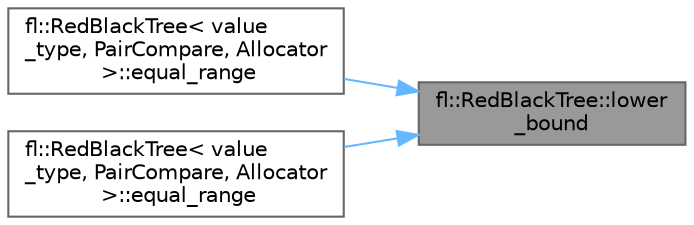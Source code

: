 digraph "fl::RedBlackTree::lower_bound"
{
 // INTERACTIVE_SVG=YES
 // LATEX_PDF_SIZE
  bgcolor="transparent";
  edge [fontname=Helvetica,fontsize=10,labelfontname=Helvetica,labelfontsize=10];
  node [fontname=Helvetica,fontsize=10,shape=box,height=0.2,width=0.4];
  rankdir="RL";
  Node1 [id="Node000001",label="fl::RedBlackTree::lower\l_bound",height=0.2,width=0.4,color="gray40", fillcolor="grey60", style="filled", fontcolor="black",tooltip=" "];
  Node1 -> Node2 [id="edge1_Node000001_Node000002",dir="back",color="steelblue1",style="solid",tooltip=" "];
  Node2 [id="Node000002",label="fl::RedBlackTree\< value\l_type, PairCompare, Allocator\l \>::equal_range",height=0.2,width=0.4,color="grey40", fillcolor="white", style="filled",URL="$dd/d28/classfl_1_1_red_black_tree_a1c4ec6f080da4718607e9d67253669ef.html#a1c4ec6f080da4718607e9d67253669ef",tooltip=" "];
  Node1 -> Node3 [id="edge2_Node000001_Node000003",dir="back",color="steelblue1",style="solid",tooltip=" "];
  Node3 [id="Node000003",label="fl::RedBlackTree\< value\l_type, PairCompare, Allocator\l \>::equal_range",height=0.2,width=0.4,color="grey40", fillcolor="white", style="filled",URL="$dd/d28/classfl_1_1_red_black_tree_aee9c13954d54da8d269b6e0ee265e08e.html#aee9c13954d54da8d269b6e0ee265e08e",tooltip=" "];
}
